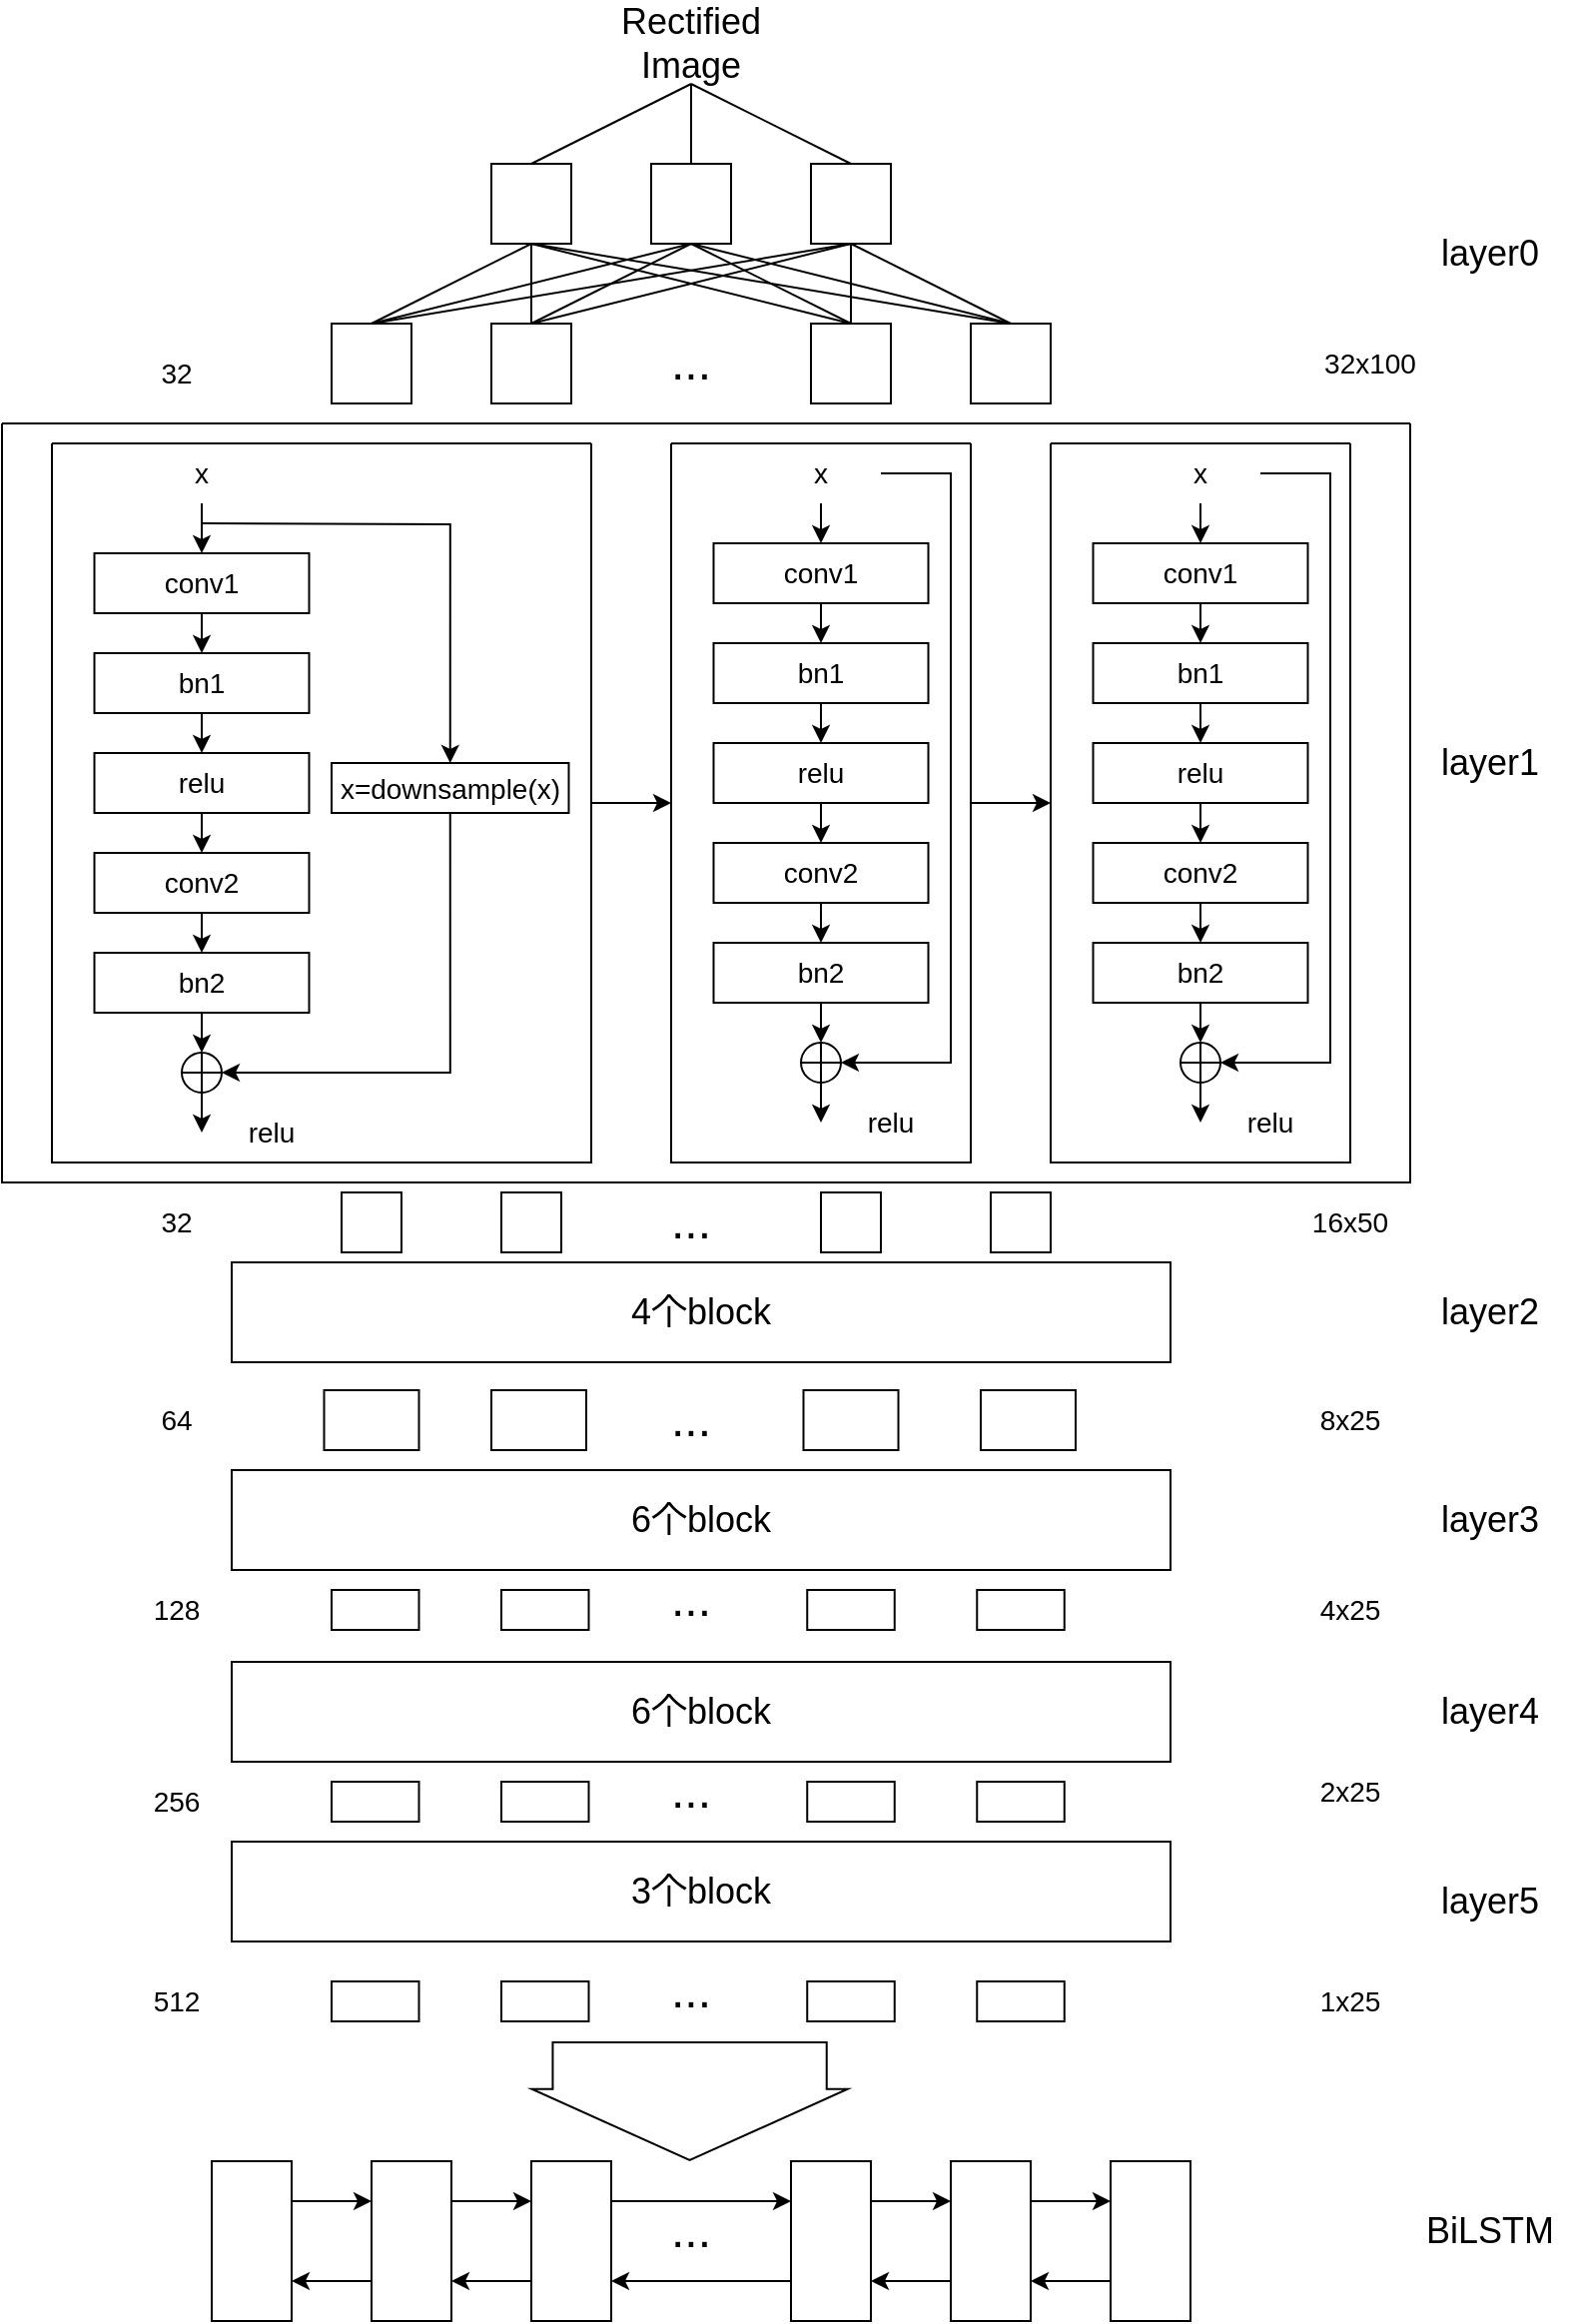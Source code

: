 <mxfile version="21.3.2" type="github">
  <diagram name="第 1 页" id="D8T1NSbYojLoOoO-aVT2">
    <mxGraphModel dx="1932" dy="511" grid="1" gridSize="10" guides="1" tooltips="1" connect="1" arrows="1" fold="1" page="1" pageScale="1" pageWidth="827" pageHeight="1169" math="0" shadow="0">
      <root>
        <mxCell id="0" />
        <mxCell id="1" parent="0" />
        <mxCell id="19CoJULS_3s1aGb-RFfC-10" value="&lt;font style=&quot;font-size: 18px;&quot;&gt;Rectified Image&lt;/font&gt;" style="text;html=1;strokeColor=none;fillColor=none;align=center;verticalAlign=middle;whiteSpace=wrap;rounded=0;" parent="1" vertex="1">
          <mxGeometry x="260" y="480" width="80" height="40" as="geometry" />
        </mxCell>
        <mxCell id="19CoJULS_3s1aGb-RFfC-12" value="&lt;font style=&quot;font-size: 24px;&quot;&gt;...&lt;/font&gt;" style="text;html=1;strokeColor=none;fillColor=none;align=center;verticalAlign=middle;whiteSpace=wrap;rounded=0;" parent="1" vertex="1">
          <mxGeometry x="270" y="645" width="60" height="30" as="geometry" />
        </mxCell>
        <mxCell id="19CoJULS_3s1aGb-RFfC-13" value="&lt;font style=&quot;font-size: 14px;&quot;&gt;32x100&lt;/font&gt;" style="text;html=1;strokeColor=none;fillColor=none;align=center;verticalAlign=middle;whiteSpace=wrap;rounded=0;" parent="1" vertex="1">
          <mxGeometry x="610" y="645" width="60" height="30" as="geometry" />
        </mxCell>
        <mxCell id="19CoJULS_3s1aGb-RFfC-14" value="&lt;span style=&quot;font-size: 18px;&quot;&gt;layer0&lt;/span&gt;" style="text;html=1;strokeColor=none;fillColor=none;align=center;verticalAlign=middle;whiteSpace=wrap;rounded=0;" parent="1" vertex="1">
          <mxGeometry x="660" y="585" width="80" height="40" as="geometry" />
        </mxCell>
        <mxCell id="19CoJULS_3s1aGb-RFfC-32" value="" style="endArrow=none;html=1;rounded=0;entryX=0.5;entryY=1;entryDx=0;entryDy=0;exitX=0.5;exitY=0;exitDx=0;exitDy=0;" parent="1" source="19CoJULS_3s1aGb-RFfC-192" target="19CoJULS_3s1aGb-RFfC-189" edge="1">
          <mxGeometry width="50" height="50" relative="1" as="geometry">
            <mxPoint x="200" y="340" as="sourcePoint" />
            <mxPoint x="260" y="340" as="targetPoint" />
          </mxGeometry>
        </mxCell>
        <mxCell id="19CoJULS_3s1aGb-RFfC-35" value="&lt;span style=&quot;font-size: 18px;&quot;&gt;layer1&lt;/span&gt;" style="text;html=1;strokeColor=none;fillColor=none;align=center;verticalAlign=middle;whiteSpace=wrap;rounded=0;" parent="1" vertex="1">
          <mxGeometry x="660" y="840" width="80" height="40" as="geometry" />
        </mxCell>
        <mxCell id="19CoJULS_3s1aGb-RFfC-64" value="" style="whiteSpace=wrap;html=1;aspect=fixed;" parent="1" vertex="1">
          <mxGeometry x="450" y="1075" width="30" height="30" as="geometry" />
        </mxCell>
        <mxCell id="19CoJULS_3s1aGb-RFfC-65" value="" style="whiteSpace=wrap;html=1;aspect=fixed;" parent="1" vertex="1">
          <mxGeometry x="365" y="1075" width="30" height="30" as="geometry" />
        </mxCell>
        <mxCell id="19CoJULS_3s1aGb-RFfC-66" value="" style="whiteSpace=wrap;html=1;aspect=fixed;" parent="1" vertex="1">
          <mxGeometry x="205" y="1075" width="30" height="30" as="geometry" />
        </mxCell>
        <mxCell id="19CoJULS_3s1aGb-RFfC-67" value="" style="whiteSpace=wrap;html=1;aspect=fixed;" parent="1" vertex="1">
          <mxGeometry x="125" y="1075" width="30" height="30" as="geometry" />
        </mxCell>
        <mxCell id="19CoJULS_3s1aGb-RFfC-69" value="&lt;font style=&quot;font-size: 14px;&quot;&gt;16x50&lt;/font&gt;" style="text;html=1;strokeColor=none;fillColor=none;align=center;verticalAlign=middle;whiteSpace=wrap;rounded=0;" parent="1" vertex="1">
          <mxGeometry x="600" y="1075" width="60" height="30" as="geometry" />
        </mxCell>
        <mxCell id="19CoJULS_3s1aGb-RFfC-96" value="&lt;font style=&quot;font-size: 24px;&quot;&gt;...&lt;/font&gt;" style="text;html=1;strokeColor=none;fillColor=none;align=center;verticalAlign=middle;whiteSpace=wrap;rounded=0;" parent="1" vertex="1">
          <mxGeometry x="270" y="1174" width="60" height="30" as="geometry" />
        </mxCell>
        <mxCell id="19CoJULS_3s1aGb-RFfC-97" value="&lt;font style=&quot;font-size: 14px;&quot;&gt;8x25&lt;/font&gt;" style="text;html=1;strokeColor=none;fillColor=none;align=center;verticalAlign=middle;whiteSpace=wrap;rounded=0;" parent="1" vertex="1">
          <mxGeometry x="600" y="1174" width="60" height="30" as="geometry" />
        </mxCell>
        <mxCell id="19CoJULS_3s1aGb-RFfC-121" value="" style="rounded=0;whiteSpace=wrap;html=1;" parent="1" vertex="1">
          <mxGeometry x="116.25" y="1174" width="47.5" height="30" as="geometry" />
        </mxCell>
        <mxCell id="19CoJULS_3s1aGb-RFfC-122" value="" style="rounded=0;whiteSpace=wrap;html=1;" parent="1" vertex="1">
          <mxGeometry x="200" y="1174" width="47.5" height="30" as="geometry" />
        </mxCell>
        <mxCell id="19CoJULS_3s1aGb-RFfC-123" value="" style="rounded=0;whiteSpace=wrap;html=1;" parent="1" vertex="1">
          <mxGeometry x="356.25" y="1174" width="47.5" height="30" as="geometry" />
        </mxCell>
        <mxCell id="19CoJULS_3s1aGb-RFfC-124" value="" style="rounded=0;whiteSpace=wrap;html=1;" parent="1" vertex="1">
          <mxGeometry x="445" y="1174" width="47.5" height="30" as="geometry" />
        </mxCell>
        <mxCell id="19CoJULS_3s1aGb-RFfC-126" value="&lt;font style=&quot;font-size: 14px;&quot;&gt;32&lt;/font&gt;" style="text;html=1;strokeColor=none;fillColor=none;align=center;verticalAlign=middle;whiteSpace=wrap;rounded=0;" parent="1" vertex="1">
          <mxGeometry y="645" width="85" height="40" as="geometry" />
        </mxCell>
        <mxCell id="19CoJULS_3s1aGb-RFfC-128" value="&lt;font style=&quot;font-size: 14px;&quot;&gt;64&lt;/font&gt;" style="text;html=1;strokeColor=none;fillColor=none;align=center;verticalAlign=middle;whiteSpace=wrap;rounded=0;" parent="1" vertex="1">
          <mxGeometry y="1169" width="85" height="40" as="geometry" />
        </mxCell>
        <mxCell id="19CoJULS_3s1aGb-RFfC-130" value="&lt;font style=&quot;font-size: 24px;&quot;&gt;...&lt;/font&gt;" style="text;html=1;strokeColor=none;fillColor=none;align=center;verticalAlign=middle;whiteSpace=wrap;rounded=0;" parent="1" vertex="1">
          <mxGeometry x="270" y="1264" width="60" height="30" as="geometry" />
        </mxCell>
        <mxCell id="19CoJULS_3s1aGb-RFfC-131" value="&lt;font style=&quot;font-size: 14px;&quot;&gt;4x25&lt;/font&gt;" style="text;html=1;strokeColor=none;fillColor=none;align=center;verticalAlign=middle;whiteSpace=wrap;rounded=0;" parent="1" vertex="1">
          <mxGeometry x="600" y="1269" width="60" height="30" as="geometry" />
        </mxCell>
        <mxCell id="19CoJULS_3s1aGb-RFfC-154" value="" style="rounded=0;whiteSpace=wrap;html=1;" parent="1" vertex="1">
          <mxGeometry x="443.13" y="1274" width="43.75" height="20" as="geometry" />
        </mxCell>
        <mxCell id="19CoJULS_3s1aGb-RFfC-158" value="" style="rounded=0;whiteSpace=wrap;html=1;" parent="1" vertex="1">
          <mxGeometry x="358.12" y="1274" width="43.75" height="20" as="geometry" />
        </mxCell>
        <mxCell id="19CoJULS_3s1aGb-RFfC-159" value="" style="rounded=0;whiteSpace=wrap;html=1;" parent="1" vertex="1">
          <mxGeometry x="205" y="1274" width="43.75" height="20" as="geometry" />
        </mxCell>
        <mxCell id="19CoJULS_3s1aGb-RFfC-160" value="" style="rounded=0;whiteSpace=wrap;html=1;" parent="1" vertex="1">
          <mxGeometry x="120" y="1274" width="43.75" height="20" as="geometry" />
        </mxCell>
        <mxCell id="19CoJULS_3s1aGb-RFfC-189" value="" style="whiteSpace=wrap;html=1;aspect=fixed;" parent="1" vertex="1">
          <mxGeometry x="200" y="560" width="40" height="40" as="geometry" />
        </mxCell>
        <mxCell id="19CoJULS_3s1aGb-RFfC-190" value="" style="whiteSpace=wrap;html=1;aspect=fixed;" parent="1" vertex="1">
          <mxGeometry x="280" y="560" width="40" height="40" as="geometry" />
        </mxCell>
        <mxCell id="19CoJULS_3s1aGb-RFfC-191" value="" style="whiteSpace=wrap;html=1;aspect=fixed;" parent="1" vertex="1">
          <mxGeometry x="360" y="560" width="40" height="40" as="geometry" />
        </mxCell>
        <mxCell id="19CoJULS_3s1aGb-RFfC-192" value="" style="whiteSpace=wrap;html=1;aspect=fixed;" parent="1" vertex="1">
          <mxGeometry x="120" y="640" width="40" height="40" as="geometry" />
        </mxCell>
        <mxCell id="19CoJULS_3s1aGb-RFfC-193" value="" style="whiteSpace=wrap;html=1;aspect=fixed;" parent="1" vertex="1">
          <mxGeometry x="200" y="640" width="40" height="40" as="geometry" />
        </mxCell>
        <mxCell id="19CoJULS_3s1aGb-RFfC-194" value="" style="whiteSpace=wrap;html=1;aspect=fixed;" parent="1" vertex="1">
          <mxGeometry x="360" y="640" width="40" height="40" as="geometry" />
        </mxCell>
        <mxCell id="19CoJULS_3s1aGb-RFfC-195" value="" style="whiteSpace=wrap;html=1;aspect=fixed;" parent="1" vertex="1">
          <mxGeometry x="440" y="640" width="40" height="40" as="geometry" />
        </mxCell>
        <mxCell id="19CoJULS_3s1aGb-RFfC-196" value="" style="endArrow=none;html=1;rounded=0;entryX=0.5;entryY=1;entryDx=0;entryDy=0;exitX=0.5;exitY=0;exitDx=0;exitDy=0;" parent="1" edge="1">
          <mxGeometry width="50" height="50" relative="1" as="geometry">
            <mxPoint x="220" y="640" as="sourcePoint" />
            <mxPoint x="300" y="600" as="targetPoint" />
          </mxGeometry>
        </mxCell>
        <mxCell id="19CoJULS_3s1aGb-RFfC-197" value="" style="endArrow=none;html=1;rounded=0;exitX=0.5;exitY=0;exitDx=0;exitDy=0;" parent="1" source="19CoJULS_3s1aGb-RFfC-194" edge="1">
          <mxGeometry width="50" height="50" relative="1" as="geometry">
            <mxPoint x="230" y="650" as="sourcePoint" />
            <mxPoint x="300" y="600" as="targetPoint" />
          </mxGeometry>
        </mxCell>
        <mxCell id="19CoJULS_3s1aGb-RFfC-198" value="" style="endArrow=none;html=1;rounded=0;exitX=0.5;exitY=0;exitDx=0;exitDy=0;" parent="1" edge="1">
          <mxGeometry width="50" height="50" relative="1" as="geometry">
            <mxPoint x="460" y="640" as="sourcePoint" />
            <mxPoint x="380" y="600" as="targetPoint" />
          </mxGeometry>
        </mxCell>
        <mxCell id="19CoJULS_3s1aGb-RFfC-199" value="" style="endArrow=none;html=1;rounded=0;exitX=0.5;exitY=0;exitDx=0;exitDy=0;entryX=0.5;entryY=1;entryDx=0;entryDy=0;" parent="1" source="19CoJULS_3s1aGb-RFfC-195" target="19CoJULS_3s1aGb-RFfC-190" edge="1">
          <mxGeometry width="50" height="50" relative="1" as="geometry">
            <mxPoint x="470" y="650" as="sourcePoint" />
            <mxPoint x="390" y="610" as="targetPoint" />
          </mxGeometry>
        </mxCell>
        <mxCell id="19CoJULS_3s1aGb-RFfC-200" value="" style="endArrow=none;html=1;rounded=0;entryX=0.5;entryY=1;entryDx=0;entryDy=0;" parent="1" target="19CoJULS_3s1aGb-RFfC-189" edge="1">
          <mxGeometry width="50" height="50" relative="1" as="geometry">
            <mxPoint x="460" y="640" as="sourcePoint" />
            <mxPoint x="310" y="610" as="targetPoint" />
          </mxGeometry>
        </mxCell>
        <mxCell id="19CoJULS_3s1aGb-RFfC-201" value="" style="endArrow=none;html=1;rounded=0;exitX=0.5;exitY=0;exitDx=0;exitDy=0;exitPerimeter=0;" parent="1" source="19CoJULS_3s1aGb-RFfC-192" edge="1">
          <mxGeometry width="50" height="50" relative="1" as="geometry">
            <mxPoint x="150" y="650" as="sourcePoint" />
            <mxPoint x="300" y="600" as="targetPoint" />
          </mxGeometry>
        </mxCell>
        <mxCell id="19CoJULS_3s1aGb-RFfC-202" value="" style="endArrow=none;html=1;rounded=0;entryX=0.5;entryY=1;entryDx=0;entryDy=0;" parent="1" target="19CoJULS_3s1aGb-RFfC-191" edge="1">
          <mxGeometry width="50" height="50" relative="1" as="geometry">
            <mxPoint x="140" y="640" as="sourcePoint" />
            <mxPoint x="310" y="610" as="targetPoint" />
          </mxGeometry>
        </mxCell>
        <mxCell id="19CoJULS_3s1aGb-RFfC-203" value="" style="endArrow=none;html=1;rounded=0;entryX=0.5;entryY=0;entryDx=0;entryDy=0;" parent="1" target="19CoJULS_3s1aGb-RFfC-193" edge="1">
          <mxGeometry width="50" height="50" relative="1" as="geometry">
            <mxPoint x="380" y="600" as="sourcePoint" />
            <mxPoint x="390" y="610" as="targetPoint" />
          </mxGeometry>
        </mxCell>
        <mxCell id="19CoJULS_3s1aGb-RFfC-204" value="" style="endArrow=none;html=1;rounded=0;" parent="1" edge="1">
          <mxGeometry width="50" height="50" relative="1" as="geometry">
            <mxPoint x="380" y="640" as="sourcePoint" />
            <mxPoint x="380" y="600" as="targetPoint" />
          </mxGeometry>
        </mxCell>
        <mxCell id="19CoJULS_3s1aGb-RFfC-205" value="" style="endArrow=none;html=1;rounded=0;entryX=0.5;entryY=1;entryDx=0;entryDy=0;exitX=0.5;exitY=0;exitDx=0;exitDy=0;" parent="1" source="19CoJULS_3s1aGb-RFfC-194" target="19CoJULS_3s1aGb-RFfC-189" edge="1">
          <mxGeometry width="50" height="50" relative="1" as="geometry">
            <mxPoint x="470" y="650" as="sourcePoint" />
            <mxPoint x="230" y="610" as="targetPoint" />
          </mxGeometry>
        </mxCell>
        <mxCell id="19CoJULS_3s1aGb-RFfC-206" value="" style="endArrow=none;html=1;rounded=0;entryX=0.5;entryY=1;entryDx=0;entryDy=0;exitX=0.5;exitY=0;exitDx=0;exitDy=0;" parent="1" source="19CoJULS_3s1aGb-RFfC-193" target="19CoJULS_3s1aGb-RFfC-189" edge="1">
          <mxGeometry width="50" height="50" relative="1" as="geometry">
            <mxPoint x="150" y="650" as="sourcePoint" />
            <mxPoint x="230" y="610" as="targetPoint" />
          </mxGeometry>
        </mxCell>
        <mxCell id="_zy6mxmBzzGPkQvw4hf9-5" style="edgeStyle=orthogonalEdgeStyle;rounded=0;orthogonalLoop=1;jettySize=auto;html=1;exitX=1;exitY=0.5;exitDx=0;exitDy=0;entryX=0;entryY=0.5;entryDx=0;entryDy=0;" edge="1" parent="1" source="19CoJULS_3s1aGb-RFfC-207" target="19CoJULS_3s1aGb-RFfC-228">
          <mxGeometry relative="1" as="geometry" />
        </mxCell>
        <mxCell id="19CoJULS_3s1aGb-RFfC-207" value="" style="swimlane;startSize=0;" parent="1" vertex="1">
          <mxGeometry x="290" y="700" width="150" height="360" as="geometry" />
        </mxCell>
        <mxCell id="19CoJULS_3s1aGb-RFfC-208" style="edgeStyle=orthogonalEdgeStyle;rounded=0;orthogonalLoop=1;jettySize=auto;html=1;exitX=0.5;exitY=1;exitDx=0;exitDy=0;entryX=0.5;entryY=0;entryDx=0;entryDy=0;" parent="19CoJULS_3s1aGb-RFfC-207" source="19CoJULS_3s1aGb-RFfC-209" target="19CoJULS_3s1aGb-RFfC-211" edge="1">
          <mxGeometry relative="1" as="geometry" />
        </mxCell>
        <mxCell id="19CoJULS_3s1aGb-RFfC-209" value="&lt;font style=&quot;font-size: 14px;&quot;&gt;conv1&lt;/font&gt;" style="rounded=0;whiteSpace=wrap;html=1;" parent="19CoJULS_3s1aGb-RFfC-207" vertex="1">
          <mxGeometry x="21.25" y="50" width="107.5" height="30" as="geometry" />
        </mxCell>
        <mxCell id="19CoJULS_3s1aGb-RFfC-210" style="edgeStyle=orthogonalEdgeStyle;rounded=0;orthogonalLoop=1;jettySize=auto;html=1;exitX=0.5;exitY=1;exitDx=0;exitDy=0;entryX=0.5;entryY=0;entryDx=0;entryDy=0;" parent="19CoJULS_3s1aGb-RFfC-207" source="19CoJULS_3s1aGb-RFfC-211" target="19CoJULS_3s1aGb-RFfC-213" edge="1">
          <mxGeometry relative="1" as="geometry" />
        </mxCell>
        <mxCell id="19CoJULS_3s1aGb-RFfC-211" value="&lt;span style=&quot;font-size: 14px;&quot;&gt;bn1&lt;/span&gt;" style="rounded=0;whiteSpace=wrap;html=1;" parent="19CoJULS_3s1aGb-RFfC-207" vertex="1">
          <mxGeometry x="21.25" y="100" width="107.5" height="30" as="geometry" />
        </mxCell>
        <mxCell id="19CoJULS_3s1aGb-RFfC-212" style="edgeStyle=orthogonalEdgeStyle;rounded=0;orthogonalLoop=1;jettySize=auto;html=1;exitX=0.5;exitY=1;exitDx=0;exitDy=0;entryX=0.5;entryY=0;entryDx=0;entryDy=0;" parent="19CoJULS_3s1aGb-RFfC-207" source="19CoJULS_3s1aGb-RFfC-213" target="19CoJULS_3s1aGb-RFfC-215" edge="1">
          <mxGeometry relative="1" as="geometry" />
        </mxCell>
        <mxCell id="19CoJULS_3s1aGb-RFfC-213" value="&lt;span style=&quot;font-size: 14px;&quot;&gt;relu&lt;/span&gt;" style="rounded=0;whiteSpace=wrap;html=1;" parent="19CoJULS_3s1aGb-RFfC-207" vertex="1">
          <mxGeometry x="21.25" y="150" width="107.5" height="30" as="geometry" />
        </mxCell>
        <mxCell id="19CoJULS_3s1aGb-RFfC-214" style="edgeStyle=orthogonalEdgeStyle;rounded=0;orthogonalLoop=1;jettySize=auto;html=1;exitX=0.5;exitY=1;exitDx=0;exitDy=0;entryX=0.5;entryY=0;entryDx=0;entryDy=0;" parent="19CoJULS_3s1aGb-RFfC-207" source="19CoJULS_3s1aGb-RFfC-215" target="19CoJULS_3s1aGb-RFfC-217" edge="1">
          <mxGeometry relative="1" as="geometry" />
        </mxCell>
        <mxCell id="19CoJULS_3s1aGb-RFfC-215" value="&lt;span style=&quot;font-size: 14px;&quot;&gt;conv2&lt;/span&gt;" style="rounded=0;whiteSpace=wrap;html=1;" parent="19CoJULS_3s1aGb-RFfC-207" vertex="1">
          <mxGeometry x="21.25" y="200" width="107.5" height="30" as="geometry" />
        </mxCell>
        <mxCell id="19CoJULS_3s1aGb-RFfC-216" style="edgeStyle=orthogonalEdgeStyle;rounded=0;orthogonalLoop=1;jettySize=auto;html=1;exitX=0.5;exitY=1;exitDx=0;exitDy=0;" parent="19CoJULS_3s1aGb-RFfC-207" source="19CoJULS_3s1aGb-RFfC-217" edge="1">
          <mxGeometry relative="1" as="geometry">
            <mxPoint x="75" y="300" as="targetPoint" />
          </mxGeometry>
        </mxCell>
        <mxCell id="19CoJULS_3s1aGb-RFfC-217" value="&lt;span style=&quot;font-size: 14px;&quot;&gt;bn2&lt;/span&gt;" style="rounded=0;whiteSpace=wrap;html=1;" parent="19CoJULS_3s1aGb-RFfC-207" vertex="1">
          <mxGeometry x="21.25" y="250" width="107.5" height="30" as="geometry" />
        </mxCell>
        <mxCell id="19CoJULS_3s1aGb-RFfC-218" style="edgeStyle=orthogonalEdgeStyle;rounded=0;orthogonalLoop=1;jettySize=auto;html=1;exitX=0.5;exitY=1;exitDx=0;exitDy=0;" parent="19CoJULS_3s1aGb-RFfC-207" source="19CoJULS_3s1aGb-RFfC-219" edge="1">
          <mxGeometry relative="1" as="geometry">
            <mxPoint x="74.759" y="320.103" as="targetPoint" />
          </mxGeometry>
        </mxCell>
        <mxCell id="19CoJULS_3s1aGb-RFfC-219" value="" style="ellipse;whiteSpace=wrap;html=1;aspect=fixed;" parent="19CoJULS_3s1aGb-RFfC-207" vertex="1">
          <mxGeometry x="65" y="300" width="20" height="20" as="geometry" />
        </mxCell>
        <mxCell id="19CoJULS_3s1aGb-RFfC-220" value="" style="endArrow=none;html=1;rounded=0;entryX=1;entryY=0.5;entryDx=0;entryDy=0;exitX=0;exitY=0.5;exitDx=0;exitDy=0;" parent="19CoJULS_3s1aGb-RFfC-207" source="19CoJULS_3s1aGb-RFfC-219" target="19CoJULS_3s1aGb-RFfC-219" edge="1">
          <mxGeometry width="50" height="50" relative="1" as="geometry">
            <mxPoint x="150" y="240" as="sourcePoint" />
            <mxPoint x="200" y="190" as="targetPoint" />
          </mxGeometry>
        </mxCell>
        <mxCell id="19CoJULS_3s1aGb-RFfC-221" value="" style="endArrow=none;html=1;rounded=0;entryX=0.5;entryY=1;entryDx=0;entryDy=0;exitX=0.5;exitY=0;exitDx=0;exitDy=0;" parent="19CoJULS_3s1aGb-RFfC-207" source="19CoJULS_3s1aGb-RFfC-219" target="19CoJULS_3s1aGb-RFfC-219" edge="1">
          <mxGeometry width="50" height="50" relative="1" as="geometry">
            <mxPoint x="150" y="240" as="sourcePoint" />
            <mxPoint x="200" y="190" as="targetPoint" />
          </mxGeometry>
        </mxCell>
        <mxCell id="19CoJULS_3s1aGb-RFfC-222" style="edgeStyle=orthogonalEdgeStyle;rounded=0;orthogonalLoop=1;jettySize=auto;html=1;exitX=0.5;exitY=1;exitDx=0;exitDy=0;entryX=0.5;entryY=0;entryDx=0;entryDy=0;" parent="19CoJULS_3s1aGb-RFfC-207" source="19CoJULS_3s1aGb-RFfC-224" target="19CoJULS_3s1aGb-RFfC-209" edge="1">
          <mxGeometry relative="1" as="geometry" />
        </mxCell>
        <mxCell id="19CoJULS_3s1aGb-RFfC-223" style="edgeStyle=orthogonalEdgeStyle;rounded=0;orthogonalLoop=1;jettySize=auto;html=1;exitX=1;exitY=0.5;exitDx=0;exitDy=0;entryX=1;entryY=0.5;entryDx=0;entryDy=0;" parent="19CoJULS_3s1aGb-RFfC-207" source="19CoJULS_3s1aGb-RFfC-224" target="19CoJULS_3s1aGb-RFfC-219" edge="1">
          <mxGeometry relative="1" as="geometry">
            <Array as="points">
              <mxPoint x="140" y="15" />
              <mxPoint x="140" y="310" />
            </Array>
          </mxGeometry>
        </mxCell>
        <mxCell id="19CoJULS_3s1aGb-RFfC-224" value="&lt;font style=&quot;font-size: 14px;&quot;&gt;x&lt;/font&gt;" style="text;html=1;strokeColor=none;fillColor=none;align=center;verticalAlign=middle;whiteSpace=wrap;rounded=0;" parent="19CoJULS_3s1aGb-RFfC-207" vertex="1">
          <mxGeometry x="45" width="60" height="30" as="geometry" />
        </mxCell>
        <mxCell id="19CoJULS_3s1aGb-RFfC-225" value="&lt;font style=&quot;font-size: 14px;&quot;&gt;relu&lt;/font&gt;" style="text;html=1;strokeColor=none;fillColor=none;align=center;verticalAlign=middle;whiteSpace=wrap;rounded=0;" parent="19CoJULS_3s1aGb-RFfC-207" vertex="1">
          <mxGeometry x="80" y="325" width="60" height="30" as="geometry" />
        </mxCell>
        <mxCell id="19CoJULS_3s1aGb-RFfC-226" value="" style="edgeStyle=orthogonalEdgeStyle;rounded=0;orthogonalLoop=1;jettySize=auto;html=1;" parent="1" source="19CoJULS_3s1aGb-RFfC-219" edge="1">
          <mxGeometry relative="1" as="geometry">
            <mxPoint x="365" y="1040" as="targetPoint" />
            <Array as="points">
              <mxPoint x="365" y="1040" />
            </Array>
          </mxGeometry>
        </mxCell>
        <mxCell id="19CoJULS_3s1aGb-RFfC-228" value="" style="swimlane;startSize=0;" parent="1" vertex="1">
          <mxGeometry x="480" y="700" width="150" height="360" as="geometry" />
        </mxCell>
        <mxCell id="19CoJULS_3s1aGb-RFfC-229" style="edgeStyle=orthogonalEdgeStyle;rounded=0;orthogonalLoop=1;jettySize=auto;html=1;exitX=0.5;exitY=1;exitDx=0;exitDy=0;entryX=0.5;entryY=0;entryDx=0;entryDy=0;" parent="19CoJULS_3s1aGb-RFfC-228" source="19CoJULS_3s1aGb-RFfC-230" target="19CoJULS_3s1aGb-RFfC-232" edge="1">
          <mxGeometry relative="1" as="geometry" />
        </mxCell>
        <mxCell id="19CoJULS_3s1aGb-RFfC-230" value="&lt;font style=&quot;font-size: 14px;&quot;&gt;conv1&lt;/font&gt;" style="rounded=0;whiteSpace=wrap;html=1;" parent="19CoJULS_3s1aGb-RFfC-228" vertex="1">
          <mxGeometry x="21.25" y="50" width="107.5" height="30" as="geometry" />
        </mxCell>
        <mxCell id="19CoJULS_3s1aGb-RFfC-231" style="edgeStyle=orthogonalEdgeStyle;rounded=0;orthogonalLoop=1;jettySize=auto;html=1;exitX=0.5;exitY=1;exitDx=0;exitDy=0;entryX=0.5;entryY=0;entryDx=0;entryDy=0;" parent="19CoJULS_3s1aGb-RFfC-228" source="19CoJULS_3s1aGb-RFfC-232" target="19CoJULS_3s1aGb-RFfC-234" edge="1">
          <mxGeometry relative="1" as="geometry" />
        </mxCell>
        <mxCell id="19CoJULS_3s1aGb-RFfC-232" value="&lt;span style=&quot;font-size: 14px;&quot;&gt;bn1&lt;/span&gt;" style="rounded=0;whiteSpace=wrap;html=1;" parent="19CoJULS_3s1aGb-RFfC-228" vertex="1">
          <mxGeometry x="21.25" y="100" width="107.5" height="30" as="geometry" />
        </mxCell>
        <mxCell id="19CoJULS_3s1aGb-RFfC-233" style="edgeStyle=orthogonalEdgeStyle;rounded=0;orthogonalLoop=1;jettySize=auto;html=1;exitX=0.5;exitY=1;exitDx=0;exitDy=0;entryX=0.5;entryY=0;entryDx=0;entryDy=0;" parent="19CoJULS_3s1aGb-RFfC-228" source="19CoJULS_3s1aGb-RFfC-234" target="19CoJULS_3s1aGb-RFfC-236" edge="1">
          <mxGeometry relative="1" as="geometry" />
        </mxCell>
        <mxCell id="19CoJULS_3s1aGb-RFfC-234" value="&lt;span style=&quot;font-size: 14px;&quot;&gt;relu&lt;/span&gt;" style="rounded=0;whiteSpace=wrap;html=1;" parent="19CoJULS_3s1aGb-RFfC-228" vertex="1">
          <mxGeometry x="21.25" y="150" width="107.5" height="30" as="geometry" />
        </mxCell>
        <mxCell id="19CoJULS_3s1aGb-RFfC-235" style="edgeStyle=orthogonalEdgeStyle;rounded=0;orthogonalLoop=1;jettySize=auto;html=1;exitX=0.5;exitY=1;exitDx=0;exitDy=0;entryX=0.5;entryY=0;entryDx=0;entryDy=0;" parent="19CoJULS_3s1aGb-RFfC-228" source="19CoJULS_3s1aGb-RFfC-236" target="19CoJULS_3s1aGb-RFfC-238" edge="1">
          <mxGeometry relative="1" as="geometry" />
        </mxCell>
        <mxCell id="19CoJULS_3s1aGb-RFfC-236" value="&lt;span style=&quot;font-size: 14px;&quot;&gt;conv2&lt;/span&gt;" style="rounded=0;whiteSpace=wrap;html=1;" parent="19CoJULS_3s1aGb-RFfC-228" vertex="1">
          <mxGeometry x="21.25" y="200" width="107.5" height="30" as="geometry" />
        </mxCell>
        <mxCell id="19CoJULS_3s1aGb-RFfC-237" style="edgeStyle=orthogonalEdgeStyle;rounded=0;orthogonalLoop=1;jettySize=auto;html=1;exitX=0.5;exitY=1;exitDx=0;exitDy=0;" parent="19CoJULS_3s1aGb-RFfC-228" source="19CoJULS_3s1aGb-RFfC-238" edge="1">
          <mxGeometry relative="1" as="geometry">
            <mxPoint x="75" y="300" as="targetPoint" />
          </mxGeometry>
        </mxCell>
        <mxCell id="19CoJULS_3s1aGb-RFfC-238" value="&lt;span style=&quot;font-size: 14px;&quot;&gt;bn2&lt;/span&gt;" style="rounded=0;whiteSpace=wrap;html=1;" parent="19CoJULS_3s1aGb-RFfC-228" vertex="1">
          <mxGeometry x="21.25" y="250" width="107.5" height="30" as="geometry" />
        </mxCell>
        <mxCell id="19CoJULS_3s1aGb-RFfC-239" style="edgeStyle=orthogonalEdgeStyle;rounded=0;orthogonalLoop=1;jettySize=auto;html=1;exitX=0.5;exitY=1;exitDx=0;exitDy=0;" parent="19CoJULS_3s1aGb-RFfC-228" source="19CoJULS_3s1aGb-RFfC-240" edge="1">
          <mxGeometry relative="1" as="geometry">
            <mxPoint x="74.759" y="320.103" as="targetPoint" />
          </mxGeometry>
        </mxCell>
        <mxCell id="19CoJULS_3s1aGb-RFfC-240" value="" style="ellipse;whiteSpace=wrap;html=1;aspect=fixed;" parent="19CoJULS_3s1aGb-RFfC-228" vertex="1">
          <mxGeometry x="65" y="300" width="20" height="20" as="geometry" />
        </mxCell>
        <mxCell id="19CoJULS_3s1aGb-RFfC-241" value="" style="endArrow=none;html=1;rounded=0;entryX=1;entryY=0.5;entryDx=0;entryDy=0;exitX=0;exitY=0.5;exitDx=0;exitDy=0;" parent="19CoJULS_3s1aGb-RFfC-228" source="19CoJULS_3s1aGb-RFfC-240" target="19CoJULS_3s1aGb-RFfC-240" edge="1">
          <mxGeometry width="50" height="50" relative="1" as="geometry">
            <mxPoint x="150" y="240" as="sourcePoint" />
            <mxPoint x="200" y="190" as="targetPoint" />
          </mxGeometry>
        </mxCell>
        <mxCell id="19CoJULS_3s1aGb-RFfC-242" value="" style="endArrow=none;html=1;rounded=0;entryX=0.5;entryY=1;entryDx=0;entryDy=0;exitX=0.5;exitY=0;exitDx=0;exitDy=0;" parent="19CoJULS_3s1aGb-RFfC-228" source="19CoJULS_3s1aGb-RFfC-240" target="19CoJULS_3s1aGb-RFfC-240" edge="1">
          <mxGeometry width="50" height="50" relative="1" as="geometry">
            <mxPoint x="150" y="240" as="sourcePoint" />
            <mxPoint x="200" y="190" as="targetPoint" />
          </mxGeometry>
        </mxCell>
        <mxCell id="19CoJULS_3s1aGb-RFfC-243" style="edgeStyle=orthogonalEdgeStyle;rounded=0;orthogonalLoop=1;jettySize=auto;html=1;exitX=0.5;exitY=1;exitDx=0;exitDy=0;entryX=0.5;entryY=0;entryDx=0;entryDy=0;" parent="19CoJULS_3s1aGb-RFfC-228" source="19CoJULS_3s1aGb-RFfC-245" target="19CoJULS_3s1aGb-RFfC-230" edge="1">
          <mxGeometry relative="1" as="geometry" />
        </mxCell>
        <mxCell id="19CoJULS_3s1aGb-RFfC-244" style="edgeStyle=orthogonalEdgeStyle;rounded=0;orthogonalLoop=1;jettySize=auto;html=1;exitX=1;exitY=0.5;exitDx=0;exitDy=0;entryX=1;entryY=0.5;entryDx=0;entryDy=0;" parent="19CoJULS_3s1aGb-RFfC-228" source="19CoJULS_3s1aGb-RFfC-245" target="19CoJULS_3s1aGb-RFfC-240" edge="1">
          <mxGeometry relative="1" as="geometry">
            <Array as="points">
              <mxPoint x="140" y="15" />
              <mxPoint x="140" y="310" />
            </Array>
          </mxGeometry>
        </mxCell>
        <mxCell id="19CoJULS_3s1aGb-RFfC-245" value="&lt;font style=&quot;font-size: 14px;&quot;&gt;x&lt;/font&gt;" style="text;html=1;strokeColor=none;fillColor=none;align=center;verticalAlign=middle;whiteSpace=wrap;rounded=0;" parent="19CoJULS_3s1aGb-RFfC-228" vertex="1">
          <mxGeometry x="45" width="60" height="30" as="geometry" />
        </mxCell>
        <mxCell id="19CoJULS_3s1aGb-RFfC-246" value="&lt;font style=&quot;font-size: 14px;&quot;&gt;relu&lt;/font&gt;" style="text;html=1;strokeColor=none;fillColor=none;align=center;verticalAlign=middle;whiteSpace=wrap;rounded=0;" parent="19CoJULS_3s1aGb-RFfC-228" vertex="1">
          <mxGeometry x="80" y="325" width="60" height="30" as="geometry" />
        </mxCell>
        <mxCell id="19CoJULS_3s1aGb-RFfC-247" value="" style="edgeStyle=orthogonalEdgeStyle;rounded=0;orthogonalLoop=1;jettySize=auto;html=1;" parent="19CoJULS_3s1aGb-RFfC-228" source="19CoJULS_3s1aGb-RFfC-240" edge="1">
          <mxGeometry relative="1" as="geometry">
            <mxPoint x="75" y="340" as="targetPoint" />
            <Array as="points">
              <mxPoint x="75" y="340" />
            </Array>
          </mxGeometry>
        </mxCell>
        <mxCell id="19CoJULS_3s1aGb-RFfC-249" value="&lt;font style=&quot;font-size: 24px;&quot;&gt;...&lt;/font&gt;" style="text;html=1;strokeColor=none;fillColor=none;align=center;verticalAlign=middle;whiteSpace=wrap;rounded=0;" parent="1" vertex="1">
          <mxGeometry x="270" y="1075" width="60" height="30" as="geometry" />
        </mxCell>
        <mxCell id="19CoJULS_3s1aGb-RFfC-250" value="&lt;font style=&quot;font-size: 14px;&quot;&gt;32&lt;/font&gt;" style="text;html=1;strokeColor=none;fillColor=none;align=center;verticalAlign=middle;whiteSpace=wrap;rounded=0;" parent="1" vertex="1">
          <mxGeometry y="1070" width="85" height="40" as="geometry" />
        </mxCell>
        <mxCell id="19CoJULS_3s1aGb-RFfC-253" value="&lt;font style=&quot;font-size: 18px;&quot;&gt;4个block&lt;/font&gt;" style="rounded=0;whiteSpace=wrap;html=1;" parent="1" vertex="1">
          <mxGeometry x="70" y="1110" width="470" height="50" as="geometry" />
        </mxCell>
        <mxCell id="19CoJULS_3s1aGb-RFfC-254" value="&lt;font style=&quot;font-size: 18px;&quot;&gt;6个block&lt;/font&gt;" style="rounded=0;whiteSpace=wrap;html=1;" parent="1" vertex="1">
          <mxGeometry x="70" y="1214" width="470" height="50" as="geometry" />
        </mxCell>
        <mxCell id="19CoJULS_3s1aGb-RFfC-257" value="&lt;font style=&quot;font-size: 24px;&quot;&gt;...&lt;/font&gt;" style="text;html=1;strokeColor=none;fillColor=none;align=center;verticalAlign=middle;whiteSpace=wrap;rounded=0;" parent="1" vertex="1">
          <mxGeometry x="270" y="1360" width="60" height="30" as="geometry" />
        </mxCell>
        <mxCell id="19CoJULS_3s1aGb-RFfC-258" value="&lt;font style=&quot;font-size: 14px;&quot;&gt;2x25&lt;/font&gt;" style="text;html=1;strokeColor=none;fillColor=none;align=center;verticalAlign=middle;whiteSpace=wrap;rounded=0;" parent="1" vertex="1">
          <mxGeometry x="600" y="1360" width="60" height="30" as="geometry" />
        </mxCell>
        <mxCell id="19CoJULS_3s1aGb-RFfC-259" value="" style="rounded=0;whiteSpace=wrap;html=1;" parent="1" vertex="1">
          <mxGeometry x="443.13" y="1370" width="43.75" height="20" as="geometry" />
        </mxCell>
        <mxCell id="19CoJULS_3s1aGb-RFfC-260" value="" style="rounded=0;whiteSpace=wrap;html=1;" parent="1" vertex="1">
          <mxGeometry x="358.12" y="1370" width="43.75" height="20" as="geometry" />
        </mxCell>
        <mxCell id="19CoJULS_3s1aGb-RFfC-261" value="" style="rounded=0;whiteSpace=wrap;html=1;" parent="1" vertex="1">
          <mxGeometry x="205" y="1370" width="43.75" height="20" as="geometry" />
        </mxCell>
        <mxCell id="19CoJULS_3s1aGb-RFfC-262" value="" style="rounded=0;whiteSpace=wrap;html=1;" parent="1" vertex="1">
          <mxGeometry x="120" y="1370" width="43.75" height="20" as="geometry" />
        </mxCell>
        <mxCell id="19CoJULS_3s1aGb-RFfC-263" value="&lt;font style=&quot;font-size: 18px;&quot;&gt;6个block&lt;/font&gt;" style="rounded=0;whiteSpace=wrap;html=1;" parent="1" vertex="1">
          <mxGeometry x="70" y="1310" width="470" height="50" as="geometry" />
        </mxCell>
        <mxCell id="19CoJULS_3s1aGb-RFfC-264" value="&lt;font style=&quot;font-size: 24px;&quot;&gt;...&lt;/font&gt;" style="text;html=1;strokeColor=none;fillColor=none;align=center;verticalAlign=middle;whiteSpace=wrap;rounded=0;" parent="1" vertex="1">
          <mxGeometry x="270" y="1460" width="60" height="30" as="geometry" />
        </mxCell>
        <mxCell id="19CoJULS_3s1aGb-RFfC-265" value="&lt;font style=&quot;font-size: 14px;&quot;&gt;1x25&lt;/font&gt;" style="text;html=1;strokeColor=none;fillColor=none;align=center;verticalAlign=middle;whiteSpace=wrap;rounded=0;" parent="1" vertex="1">
          <mxGeometry x="600" y="1465" width="60" height="30" as="geometry" />
        </mxCell>
        <mxCell id="19CoJULS_3s1aGb-RFfC-266" value="" style="rounded=0;whiteSpace=wrap;html=1;" parent="1" vertex="1">
          <mxGeometry x="443.13" y="1470" width="43.75" height="20" as="geometry" />
        </mxCell>
        <mxCell id="19CoJULS_3s1aGb-RFfC-267" value="" style="rounded=0;whiteSpace=wrap;html=1;" parent="1" vertex="1">
          <mxGeometry x="358.12" y="1470" width="43.75" height="20" as="geometry" />
        </mxCell>
        <mxCell id="19CoJULS_3s1aGb-RFfC-268" value="" style="rounded=0;whiteSpace=wrap;html=1;" parent="1" vertex="1">
          <mxGeometry x="205" y="1470" width="43.75" height="20" as="geometry" />
        </mxCell>
        <mxCell id="19CoJULS_3s1aGb-RFfC-269" value="" style="rounded=0;whiteSpace=wrap;html=1;" parent="1" vertex="1">
          <mxGeometry x="120" y="1470" width="43.75" height="20" as="geometry" />
        </mxCell>
        <mxCell id="19CoJULS_3s1aGb-RFfC-270" value="&lt;font style=&quot;font-size: 18px;&quot;&gt;3个block&lt;/font&gt;" style="rounded=0;whiteSpace=wrap;html=1;" parent="1" vertex="1">
          <mxGeometry x="70" y="1400" width="470" height="50" as="geometry" />
        </mxCell>
        <mxCell id="19CoJULS_3s1aGb-RFfC-271" value="&lt;font style=&quot;font-size: 14px;&quot;&gt;128&lt;/font&gt;" style="text;html=1;strokeColor=none;fillColor=none;align=center;verticalAlign=middle;whiteSpace=wrap;rounded=0;" parent="1" vertex="1">
          <mxGeometry y="1264" width="85" height="40" as="geometry" />
        </mxCell>
        <mxCell id="19CoJULS_3s1aGb-RFfC-272" value="&lt;font style=&quot;font-size: 14px;&quot;&gt;256&lt;/font&gt;" style="text;html=1;strokeColor=none;fillColor=none;align=center;verticalAlign=middle;whiteSpace=wrap;rounded=0;" parent="1" vertex="1">
          <mxGeometry y="1360" width="85" height="40" as="geometry" />
        </mxCell>
        <mxCell id="19CoJULS_3s1aGb-RFfC-273" value="&lt;font style=&quot;font-size: 14px;&quot;&gt;512&lt;/font&gt;" style="text;html=1;strokeColor=none;fillColor=none;align=center;verticalAlign=middle;whiteSpace=wrap;rounded=0;" parent="1" vertex="1">
          <mxGeometry y="1460" width="85" height="40" as="geometry" />
        </mxCell>
        <mxCell id="19CoJULS_3s1aGb-RFfC-275" value="" style="endArrow=classic;html=1;rounded=0;shape=flexArrow;width=137.143;endSize=11.557;" parent="1" edge="1">
          <mxGeometry width="50" height="50" relative="1" as="geometry">
            <mxPoint x="299.29" y="1500" as="sourcePoint" />
            <mxPoint x="299.29" y="1560" as="targetPoint" />
          </mxGeometry>
        </mxCell>
        <mxCell id="19CoJULS_3s1aGb-RFfC-296" value="&lt;font style=&quot;font-size: 18px;&quot;&gt;BiLSTM&lt;/font&gt;" style="text;html=1;strokeColor=none;fillColor=none;align=center;verticalAlign=middle;whiteSpace=wrap;rounded=0;" parent="1" vertex="1">
          <mxGeometry x="670" y="1580" width="60" height="30" as="geometry" />
        </mxCell>
        <mxCell id="19CoJULS_3s1aGb-RFfC-297" value="" style="endArrow=none;html=1;rounded=0;entryX=0.5;entryY=1;entryDx=0;entryDy=0;exitX=0.5;exitY=0;exitDx=0;exitDy=0;" parent="1" source="19CoJULS_3s1aGb-RFfC-190" target="19CoJULS_3s1aGb-RFfC-10" edge="1">
          <mxGeometry width="50" height="50" relative="1" as="geometry">
            <mxPoint x="230" y="650" as="sourcePoint" />
            <mxPoint x="230" y="610" as="targetPoint" />
          </mxGeometry>
        </mxCell>
        <mxCell id="19CoJULS_3s1aGb-RFfC-298" value="" style="endArrow=none;html=1;rounded=0;entryX=0.5;entryY=1;entryDx=0;entryDy=0;exitX=0.5;exitY=0;exitDx=0;exitDy=0;" parent="1" source="19CoJULS_3s1aGb-RFfC-191" target="19CoJULS_3s1aGb-RFfC-10" edge="1">
          <mxGeometry width="50" height="50" relative="1" as="geometry">
            <mxPoint x="310" y="570" as="sourcePoint" />
            <mxPoint x="310" y="530" as="targetPoint" />
          </mxGeometry>
        </mxCell>
        <mxCell id="19CoJULS_3s1aGb-RFfC-299" value="" style="endArrow=none;html=1;rounded=0;exitX=0.5;exitY=0;exitDx=0;exitDy=0;" parent="1" source="19CoJULS_3s1aGb-RFfC-189" edge="1">
          <mxGeometry width="50" height="50" relative="1" as="geometry">
            <mxPoint x="310" y="570" as="sourcePoint" />
            <mxPoint x="300" y="520" as="targetPoint" />
          </mxGeometry>
        </mxCell>
        <mxCell id="_zy6mxmBzzGPkQvw4hf9-4" style="edgeStyle=orthogonalEdgeStyle;rounded=0;orthogonalLoop=1;jettySize=auto;html=1;exitX=1;exitY=0.5;exitDx=0;exitDy=0;entryX=0;entryY=0.5;entryDx=0;entryDy=0;" edge="1" parent="1" source="l-8kPbux9toLiWY5zRJP-2" target="19CoJULS_3s1aGb-RFfC-207">
          <mxGeometry relative="1" as="geometry" />
        </mxCell>
        <mxCell id="l-8kPbux9toLiWY5zRJP-2" value="" style="swimlane;startSize=0;" parent="1" vertex="1">
          <mxGeometry x="-20" y="700" width="270" height="360" as="geometry" />
        </mxCell>
        <mxCell id="l-8kPbux9toLiWY5zRJP-3" style="edgeStyle=orthogonalEdgeStyle;rounded=0;orthogonalLoop=1;jettySize=auto;html=1;exitX=0.5;exitY=1;exitDx=0;exitDy=0;entryX=0.5;entryY=0;entryDx=0;entryDy=0;" parent="l-8kPbux9toLiWY5zRJP-2" source="l-8kPbux9toLiWY5zRJP-5" target="l-8kPbux9toLiWY5zRJP-7" edge="1">
          <mxGeometry relative="1" as="geometry" />
        </mxCell>
        <mxCell id="l-8kPbux9toLiWY5zRJP-29" style="edgeStyle=orthogonalEdgeStyle;rounded=0;orthogonalLoop=1;jettySize=auto;html=1;entryX=0.5;entryY=0;entryDx=0;entryDy=0;" parent="l-8kPbux9toLiWY5zRJP-2" target="l-8kPbux9toLiWY5zRJP-25" edge="1">
          <mxGeometry relative="1" as="geometry">
            <mxPoint x="75" y="40" as="sourcePoint" />
          </mxGeometry>
        </mxCell>
        <mxCell id="l-8kPbux9toLiWY5zRJP-5" value="&lt;font style=&quot;font-size: 14px;&quot;&gt;conv1&lt;/font&gt;" style="rounded=0;whiteSpace=wrap;html=1;" parent="l-8kPbux9toLiWY5zRJP-2" vertex="1">
          <mxGeometry x="21.25" y="55" width="107.5" height="30" as="geometry" />
        </mxCell>
        <mxCell id="l-8kPbux9toLiWY5zRJP-6" style="edgeStyle=orthogonalEdgeStyle;rounded=0;orthogonalLoop=1;jettySize=auto;html=1;exitX=0.5;exitY=1;exitDx=0;exitDy=0;entryX=0.5;entryY=0;entryDx=0;entryDy=0;" parent="l-8kPbux9toLiWY5zRJP-2" source="l-8kPbux9toLiWY5zRJP-7" target="l-8kPbux9toLiWY5zRJP-9" edge="1">
          <mxGeometry relative="1" as="geometry" />
        </mxCell>
        <mxCell id="l-8kPbux9toLiWY5zRJP-7" value="&lt;span style=&quot;font-size: 14px;&quot;&gt;bn1&lt;/span&gt;" style="rounded=0;whiteSpace=wrap;html=1;" parent="l-8kPbux9toLiWY5zRJP-2" vertex="1">
          <mxGeometry x="21.25" y="105" width="107.5" height="30" as="geometry" />
        </mxCell>
        <mxCell id="l-8kPbux9toLiWY5zRJP-8" style="edgeStyle=orthogonalEdgeStyle;rounded=0;orthogonalLoop=1;jettySize=auto;html=1;exitX=0.5;exitY=1;exitDx=0;exitDy=0;entryX=0.5;entryY=0;entryDx=0;entryDy=0;" parent="l-8kPbux9toLiWY5zRJP-2" source="l-8kPbux9toLiWY5zRJP-9" target="l-8kPbux9toLiWY5zRJP-11" edge="1">
          <mxGeometry relative="1" as="geometry" />
        </mxCell>
        <mxCell id="l-8kPbux9toLiWY5zRJP-9" value="&lt;span style=&quot;font-size: 14px;&quot;&gt;relu&lt;/span&gt;" style="rounded=0;whiteSpace=wrap;html=1;" parent="l-8kPbux9toLiWY5zRJP-2" vertex="1">
          <mxGeometry x="21.25" y="155" width="107.5" height="30" as="geometry" />
        </mxCell>
        <mxCell id="l-8kPbux9toLiWY5zRJP-10" style="edgeStyle=orthogonalEdgeStyle;rounded=0;orthogonalLoop=1;jettySize=auto;html=1;exitX=0.5;exitY=1;exitDx=0;exitDy=0;entryX=0.5;entryY=0;entryDx=0;entryDy=0;" parent="l-8kPbux9toLiWY5zRJP-2" source="l-8kPbux9toLiWY5zRJP-11" target="l-8kPbux9toLiWY5zRJP-13" edge="1">
          <mxGeometry relative="1" as="geometry" />
        </mxCell>
        <mxCell id="l-8kPbux9toLiWY5zRJP-11" value="&lt;span style=&quot;font-size: 14px;&quot;&gt;conv2&lt;/span&gt;" style="rounded=0;whiteSpace=wrap;html=1;" parent="l-8kPbux9toLiWY5zRJP-2" vertex="1">
          <mxGeometry x="21.25" y="205" width="107.5" height="30" as="geometry" />
        </mxCell>
        <mxCell id="l-8kPbux9toLiWY5zRJP-12" style="edgeStyle=orthogonalEdgeStyle;rounded=0;orthogonalLoop=1;jettySize=auto;html=1;exitX=0.5;exitY=1;exitDx=0;exitDy=0;" parent="l-8kPbux9toLiWY5zRJP-2" source="l-8kPbux9toLiWY5zRJP-13" edge="1">
          <mxGeometry relative="1" as="geometry">
            <mxPoint x="75" y="305" as="targetPoint" />
          </mxGeometry>
        </mxCell>
        <mxCell id="l-8kPbux9toLiWY5zRJP-13" value="&lt;span style=&quot;font-size: 14px;&quot;&gt;bn2&lt;/span&gt;" style="rounded=0;whiteSpace=wrap;html=1;" parent="l-8kPbux9toLiWY5zRJP-2" vertex="1">
          <mxGeometry x="21.25" y="255" width="107.5" height="30" as="geometry" />
        </mxCell>
        <mxCell id="l-8kPbux9toLiWY5zRJP-14" style="edgeStyle=orthogonalEdgeStyle;rounded=0;orthogonalLoop=1;jettySize=auto;html=1;exitX=0.5;exitY=1;exitDx=0;exitDy=0;" parent="l-8kPbux9toLiWY5zRJP-2" source="l-8kPbux9toLiWY5zRJP-15" edge="1">
          <mxGeometry relative="1" as="geometry">
            <mxPoint x="74.759" y="325.103" as="targetPoint" />
          </mxGeometry>
        </mxCell>
        <mxCell id="l-8kPbux9toLiWY5zRJP-30" style="edgeStyle=orthogonalEdgeStyle;rounded=0;orthogonalLoop=1;jettySize=auto;html=1;exitX=0.5;exitY=1;exitDx=0;exitDy=0;" parent="l-8kPbux9toLiWY5zRJP-2" source="l-8kPbux9toLiWY5zRJP-15" edge="1">
          <mxGeometry relative="1" as="geometry">
            <mxPoint x="75" y="345" as="targetPoint" />
          </mxGeometry>
        </mxCell>
        <mxCell id="l-8kPbux9toLiWY5zRJP-15" value="" style="ellipse;whiteSpace=wrap;html=1;aspect=fixed;" parent="l-8kPbux9toLiWY5zRJP-2" vertex="1">
          <mxGeometry x="65" y="305" width="20" height="20" as="geometry" />
        </mxCell>
        <mxCell id="l-8kPbux9toLiWY5zRJP-16" value="" style="endArrow=none;html=1;rounded=0;entryX=1;entryY=0.5;entryDx=0;entryDy=0;exitX=0;exitY=0.5;exitDx=0;exitDy=0;" parent="l-8kPbux9toLiWY5zRJP-2" source="l-8kPbux9toLiWY5zRJP-15" target="l-8kPbux9toLiWY5zRJP-15" edge="1">
          <mxGeometry width="50" height="50" relative="1" as="geometry">
            <mxPoint x="150" y="245" as="sourcePoint" />
            <mxPoint x="200" y="195" as="targetPoint" />
          </mxGeometry>
        </mxCell>
        <mxCell id="l-8kPbux9toLiWY5zRJP-17" value="" style="endArrow=none;html=1;rounded=0;entryX=0.5;entryY=1;entryDx=0;entryDy=0;exitX=0.5;exitY=0;exitDx=0;exitDy=0;" parent="l-8kPbux9toLiWY5zRJP-2" source="l-8kPbux9toLiWY5zRJP-15" target="l-8kPbux9toLiWY5zRJP-15" edge="1">
          <mxGeometry width="50" height="50" relative="1" as="geometry">
            <mxPoint x="150" y="245" as="sourcePoint" />
            <mxPoint x="200" y="195" as="targetPoint" />
          </mxGeometry>
        </mxCell>
        <mxCell id="l-8kPbux9toLiWY5zRJP-18" style="edgeStyle=orthogonalEdgeStyle;rounded=0;orthogonalLoop=1;jettySize=auto;html=1;exitX=0.5;exitY=1;exitDx=0;exitDy=0;entryX=0.5;entryY=0;entryDx=0;entryDy=0;" parent="l-8kPbux9toLiWY5zRJP-2" source="l-8kPbux9toLiWY5zRJP-19" target="l-8kPbux9toLiWY5zRJP-5" edge="1">
          <mxGeometry relative="1" as="geometry" />
        </mxCell>
        <mxCell id="l-8kPbux9toLiWY5zRJP-19" value="&lt;font style=&quot;font-size: 14px;&quot;&gt;x&lt;/font&gt;" style="text;html=1;strokeColor=none;fillColor=none;align=center;verticalAlign=middle;whiteSpace=wrap;rounded=0;" parent="l-8kPbux9toLiWY5zRJP-2" vertex="1">
          <mxGeometry x="45" width="60" height="30" as="geometry" />
        </mxCell>
        <mxCell id="l-8kPbux9toLiWY5zRJP-20" value="&lt;font style=&quot;font-size: 14px;&quot;&gt;relu&lt;/font&gt;" style="text;html=1;strokeColor=none;fillColor=none;align=center;verticalAlign=middle;whiteSpace=wrap;rounded=0;" parent="l-8kPbux9toLiWY5zRJP-2" vertex="1">
          <mxGeometry x="80" y="330" width="60" height="30" as="geometry" />
        </mxCell>
        <mxCell id="l-8kPbux9toLiWY5zRJP-24" style="edgeStyle=orthogonalEdgeStyle;rounded=0;orthogonalLoop=1;jettySize=auto;html=1;exitX=0.5;exitY=1;exitDx=0;exitDy=0;entryX=1;entryY=0.5;entryDx=0;entryDy=0;" parent="l-8kPbux9toLiWY5zRJP-2" source="l-8kPbux9toLiWY5zRJP-25" target="l-8kPbux9toLiWY5zRJP-15" edge="1">
          <mxGeometry relative="1" as="geometry" />
        </mxCell>
        <mxCell id="l-8kPbux9toLiWY5zRJP-25" value="&lt;span style=&quot;font-size: 14px;&quot;&gt;x=downsample(x)&lt;/span&gt;" style="rounded=0;whiteSpace=wrap;html=1;" parent="l-8kPbux9toLiWY5zRJP-2" vertex="1">
          <mxGeometry x="140" y="160" width="118.75" height="25" as="geometry" />
        </mxCell>
        <mxCell id="_zy6mxmBzzGPkQvw4hf9-1" value="&lt;span style=&quot;font-size: 18px;&quot;&gt;layer2&lt;/span&gt;" style="text;html=1;strokeColor=none;fillColor=none;align=center;verticalAlign=middle;whiteSpace=wrap;rounded=0;" vertex="1" parent="1">
          <mxGeometry x="660" y="1115" width="80" height="40" as="geometry" />
        </mxCell>
        <mxCell id="_zy6mxmBzzGPkQvw4hf9-7" value="&lt;span style=&quot;font-size: 18px;&quot;&gt;layer3&lt;/span&gt;" style="text;html=1;strokeColor=none;fillColor=none;align=center;verticalAlign=middle;whiteSpace=wrap;rounded=0;" vertex="1" parent="1">
          <mxGeometry x="660" y="1219" width="80" height="40" as="geometry" />
        </mxCell>
        <mxCell id="_zy6mxmBzzGPkQvw4hf9-8" value="" style="swimlane;startSize=0;" vertex="1" parent="1">
          <mxGeometry x="-45" y="690" width="705" height="380" as="geometry" />
        </mxCell>
        <mxCell id="_zy6mxmBzzGPkQvw4hf9-10" value="&lt;span style=&quot;font-size: 18px;&quot;&gt;layer4&lt;/span&gt;" style="text;html=1;strokeColor=none;fillColor=none;align=center;verticalAlign=middle;whiteSpace=wrap;rounded=0;" vertex="1" parent="1">
          <mxGeometry x="660" y="1315" width="80" height="40" as="geometry" />
        </mxCell>
        <mxCell id="_zy6mxmBzzGPkQvw4hf9-11" value="&lt;span style=&quot;font-size: 18px;&quot;&gt;layer5&lt;/span&gt;" style="text;html=1;strokeColor=none;fillColor=none;align=center;verticalAlign=middle;whiteSpace=wrap;rounded=0;" vertex="1" parent="1">
          <mxGeometry x="660" y="1410" width="80" height="40" as="geometry" />
        </mxCell>
        <mxCell id="_zy6mxmBzzGPkQvw4hf9-12" value="" style="group" vertex="1" connectable="0" parent="1">
          <mxGeometry x="60" y="1560" width="490" height="80" as="geometry" />
        </mxCell>
        <mxCell id="19CoJULS_3s1aGb-RFfC-276" value="" style="rounded=0;whiteSpace=wrap;html=1;" parent="_zy6mxmBzzGPkQvw4hf9-12" vertex="1">
          <mxGeometry width="40" height="80" as="geometry" />
        </mxCell>
        <mxCell id="19CoJULS_3s1aGb-RFfC-295" style="edgeStyle=orthogonalEdgeStyle;rounded=0;orthogonalLoop=1;jettySize=auto;html=1;exitX=0;exitY=0.75;exitDx=0;exitDy=0;entryX=1;entryY=0.75;entryDx=0;entryDy=0;" parent="_zy6mxmBzzGPkQvw4hf9-12" source="19CoJULS_3s1aGb-RFfC-277" target="19CoJULS_3s1aGb-RFfC-276" edge="1">
          <mxGeometry relative="1" as="geometry" />
        </mxCell>
        <mxCell id="19CoJULS_3s1aGb-RFfC-277" value="" style="rounded=0;whiteSpace=wrap;html=1;" parent="_zy6mxmBzzGPkQvw4hf9-12" vertex="1">
          <mxGeometry x="80" width="40" height="80" as="geometry" />
        </mxCell>
        <mxCell id="19CoJULS_3s1aGb-RFfC-286" style="edgeStyle=orthogonalEdgeStyle;rounded=0;orthogonalLoop=1;jettySize=auto;html=1;exitX=1;exitY=0.25;exitDx=0;exitDy=0;entryX=0;entryY=0.25;entryDx=0;entryDy=0;" parent="_zy6mxmBzzGPkQvw4hf9-12" source="19CoJULS_3s1aGb-RFfC-276" target="19CoJULS_3s1aGb-RFfC-277" edge="1">
          <mxGeometry relative="1" as="geometry" />
        </mxCell>
        <mxCell id="19CoJULS_3s1aGb-RFfC-294" style="edgeStyle=orthogonalEdgeStyle;rounded=0;orthogonalLoop=1;jettySize=auto;html=1;exitX=0;exitY=0.75;exitDx=0;exitDy=0;entryX=1;entryY=0.75;entryDx=0;entryDy=0;" parent="_zy6mxmBzzGPkQvw4hf9-12" source="19CoJULS_3s1aGb-RFfC-278" target="19CoJULS_3s1aGb-RFfC-277" edge="1">
          <mxGeometry relative="1" as="geometry" />
        </mxCell>
        <mxCell id="19CoJULS_3s1aGb-RFfC-278" value="" style="rounded=0;whiteSpace=wrap;html=1;" parent="_zy6mxmBzzGPkQvw4hf9-12" vertex="1">
          <mxGeometry x="160" width="40" height="80" as="geometry" />
        </mxCell>
        <mxCell id="19CoJULS_3s1aGb-RFfC-287" style="edgeStyle=orthogonalEdgeStyle;rounded=0;orthogonalLoop=1;jettySize=auto;html=1;exitX=1;exitY=0.25;exitDx=0;exitDy=0;entryX=0;entryY=0.25;entryDx=0;entryDy=0;" parent="_zy6mxmBzzGPkQvw4hf9-12" source="19CoJULS_3s1aGb-RFfC-277" target="19CoJULS_3s1aGb-RFfC-278" edge="1">
          <mxGeometry relative="1" as="geometry" />
        </mxCell>
        <mxCell id="19CoJULS_3s1aGb-RFfC-293" style="edgeStyle=orthogonalEdgeStyle;rounded=0;orthogonalLoop=1;jettySize=auto;html=1;exitX=0;exitY=0.75;exitDx=0;exitDy=0;entryX=1;entryY=0.75;entryDx=0;entryDy=0;" parent="_zy6mxmBzzGPkQvw4hf9-12" source="19CoJULS_3s1aGb-RFfC-279" target="19CoJULS_3s1aGb-RFfC-278" edge="1">
          <mxGeometry relative="1" as="geometry" />
        </mxCell>
        <mxCell id="19CoJULS_3s1aGb-RFfC-279" value="" style="rounded=0;whiteSpace=wrap;html=1;" parent="_zy6mxmBzzGPkQvw4hf9-12" vertex="1">
          <mxGeometry x="290" width="40" height="80" as="geometry" />
        </mxCell>
        <mxCell id="19CoJULS_3s1aGb-RFfC-288" style="edgeStyle=orthogonalEdgeStyle;rounded=0;orthogonalLoop=1;jettySize=auto;html=1;exitX=1;exitY=0.25;exitDx=0;exitDy=0;entryX=0;entryY=0.25;entryDx=0;entryDy=0;" parent="_zy6mxmBzzGPkQvw4hf9-12" source="19CoJULS_3s1aGb-RFfC-278" target="19CoJULS_3s1aGb-RFfC-279" edge="1">
          <mxGeometry relative="1" as="geometry" />
        </mxCell>
        <mxCell id="19CoJULS_3s1aGb-RFfC-292" style="edgeStyle=orthogonalEdgeStyle;rounded=0;orthogonalLoop=1;jettySize=auto;html=1;exitX=0;exitY=0.75;exitDx=0;exitDy=0;entryX=1;entryY=0.75;entryDx=0;entryDy=0;" parent="_zy6mxmBzzGPkQvw4hf9-12" source="19CoJULS_3s1aGb-RFfC-281" target="19CoJULS_3s1aGb-RFfC-279" edge="1">
          <mxGeometry relative="1" as="geometry" />
        </mxCell>
        <mxCell id="19CoJULS_3s1aGb-RFfC-281" value="" style="rounded=0;whiteSpace=wrap;html=1;" parent="_zy6mxmBzzGPkQvw4hf9-12" vertex="1">
          <mxGeometry x="370" width="40" height="80" as="geometry" />
        </mxCell>
        <mxCell id="19CoJULS_3s1aGb-RFfC-289" style="edgeStyle=orthogonalEdgeStyle;rounded=0;orthogonalLoop=1;jettySize=auto;html=1;exitX=1;exitY=0.25;exitDx=0;exitDy=0;entryX=0;entryY=0.25;entryDx=0;entryDy=0;" parent="_zy6mxmBzzGPkQvw4hf9-12" source="19CoJULS_3s1aGb-RFfC-279" target="19CoJULS_3s1aGb-RFfC-281" edge="1">
          <mxGeometry relative="1" as="geometry" />
        </mxCell>
        <mxCell id="19CoJULS_3s1aGb-RFfC-291" style="edgeStyle=orthogonalEdgeStyle;rounded=0;orthogonalLoop=1;jettySize=auto;html=1;exitX=0;exitY=0.75;exitDx=0;exitDy=0;entryX=1;entryY=0.75;entryDx=0;entryDy=0;" parent="_zy6mxmBzzGPkQvw4hf9-12" source="19CoJULS_3s1aGb-RFfC-282" target="19CoJULS_3s1aGb-RFfC-281" edge="1">
          <mxGeometry relative="1" as="geometry" />
        </mxCell>
        <mxCell id="19CoJULS_3s1aGb-RFfC-282" value="" style="rounded=0;whiteSpace=wrap;html=1;" parent="_zy6mxmBzzGPkQvw4hf9-12" vertex="1">
          <mxGeometry x="450" width="40" height="80" as="geometry" />
        </mxCell>
        <mxCell id="19CoJULS_3s1aGb-RFfC-290" style="edgeStyle=orthogonalEdgeStyle;rounded=0;orthogonalLoop=1;jettySize=auto;html=1;exitX=1;exitY=0.25;exitDx=0;exitDy=0;entryX=0;entryY=0.25;entryDx=0;entryDy=0;" parent="_zy6mxmBzzGPkQvw4hf9-12" source="19CoJULS_3s1aGb-RFfC-281" target="19CoJULS_3s1aGb-RFfC-282" edge="1">
          <mxGeometry relative="1" as="geometry" />
        </mxCell>
        <mxCell id="19CoJULS_3s1aGb-RFfC-284" value="&lt;font style=&quot;font-size: 24px;&quot;&gt;...&lt;/font&gt;" style="text;html=1;strokeColor=none;fillColor=none;align=center;verticalAlign=middle;whiteSpace=wrap;rounded=0;" parent="_zy6mxmBzzGPkQvw4hf9-12" vertex="1">
          <mxGeometry x="210" y="20" width="60" height="30" as="geometry" />
        </mxCell>
      </root>
    </mxGraphModel>
  </diagram>
</mxfile>

